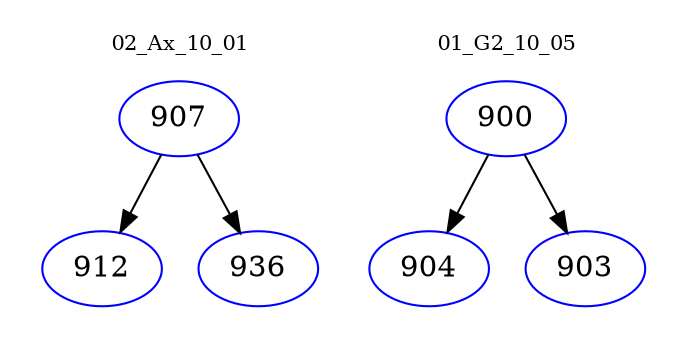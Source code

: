 digraph{
subgraph cluster_0 {
color = white
label = "02_Ax_10_01";
fontsize=10;
T0_907 [label="907", color="blue"]
T0_907 -> T0_912 [color="black"]
T0_912 [label="912", color="blue"]
T0_907 -> T0_936 [color="black"]
T0_936 [label="936", color="blue"]
}
subgraph cluster_1 {
color = white
label = "01_G2_10_05";
fontsize=10;
T1_900 [label="900", color="blue"]
T1_900 -> T1_904 [color="black"]
T1_904 [label="904", color="blue"]
T1_900 -> T1_903 [color="black"]
T1_903 [label="903", color="blue"]
}
}
